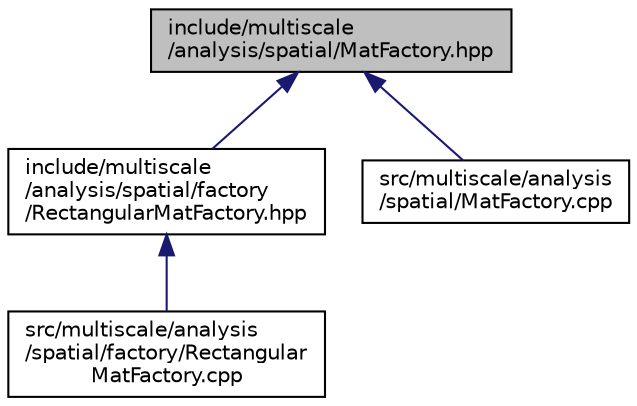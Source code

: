 digraph "include/multiscale/analysis/spatial/MatFactory.hpp"
{
  edge [fontname="Helvetica",fontsize="10",labelfontname="Helvetica",labelfontsize="10"];
  node [fontname="Helvetica",fontsize="10",shape=record];
  Node1 [label="include/multiscale\l/analysis/spatial/MatFactory.hpp",height=0.2,width=0.4,color="black", fillcolor="grey75", style="filled" fontcolor="black"];
  Node1 -> Node2 [dir="back",color="midnightblue",fontsize="10",style="solid",fontname="Helvetica"];
  Node2 [label="include/multiscale\l/analysis/spatial/factory\l/RectangularMatFactory.hpp",height=0.2,width=0.4,color="black", fillcolor="white", style="filled",URL="$RectangularMatFactory_8hpp.html"];
  Node2 -> Node3 [dir="back",color="midnightblue",fontsize="10",style="solid",fontname="Helvetica"];
  Node3 [label="src/multiscale/analysis\l/spatial/factory/Rectangular\lMatFactory.cpp",height=0.2,width=0.4,color="black", fillcolor="white", style="filled",URL="$RectangularMatFactory_8cpp.html"];
  Node1 -> Node4 [dir="back",color="midnightblue",fontsize="10",style="solid",fontname="Helvetica"];
  Node4 [label="src/multiscale/analysis\l/spatial/MatFactory.cpp",height=0.2,width=0.4,color="black", fillcolor="white", style="filled",URL="$MatFactory_8cpp.html"];
}
